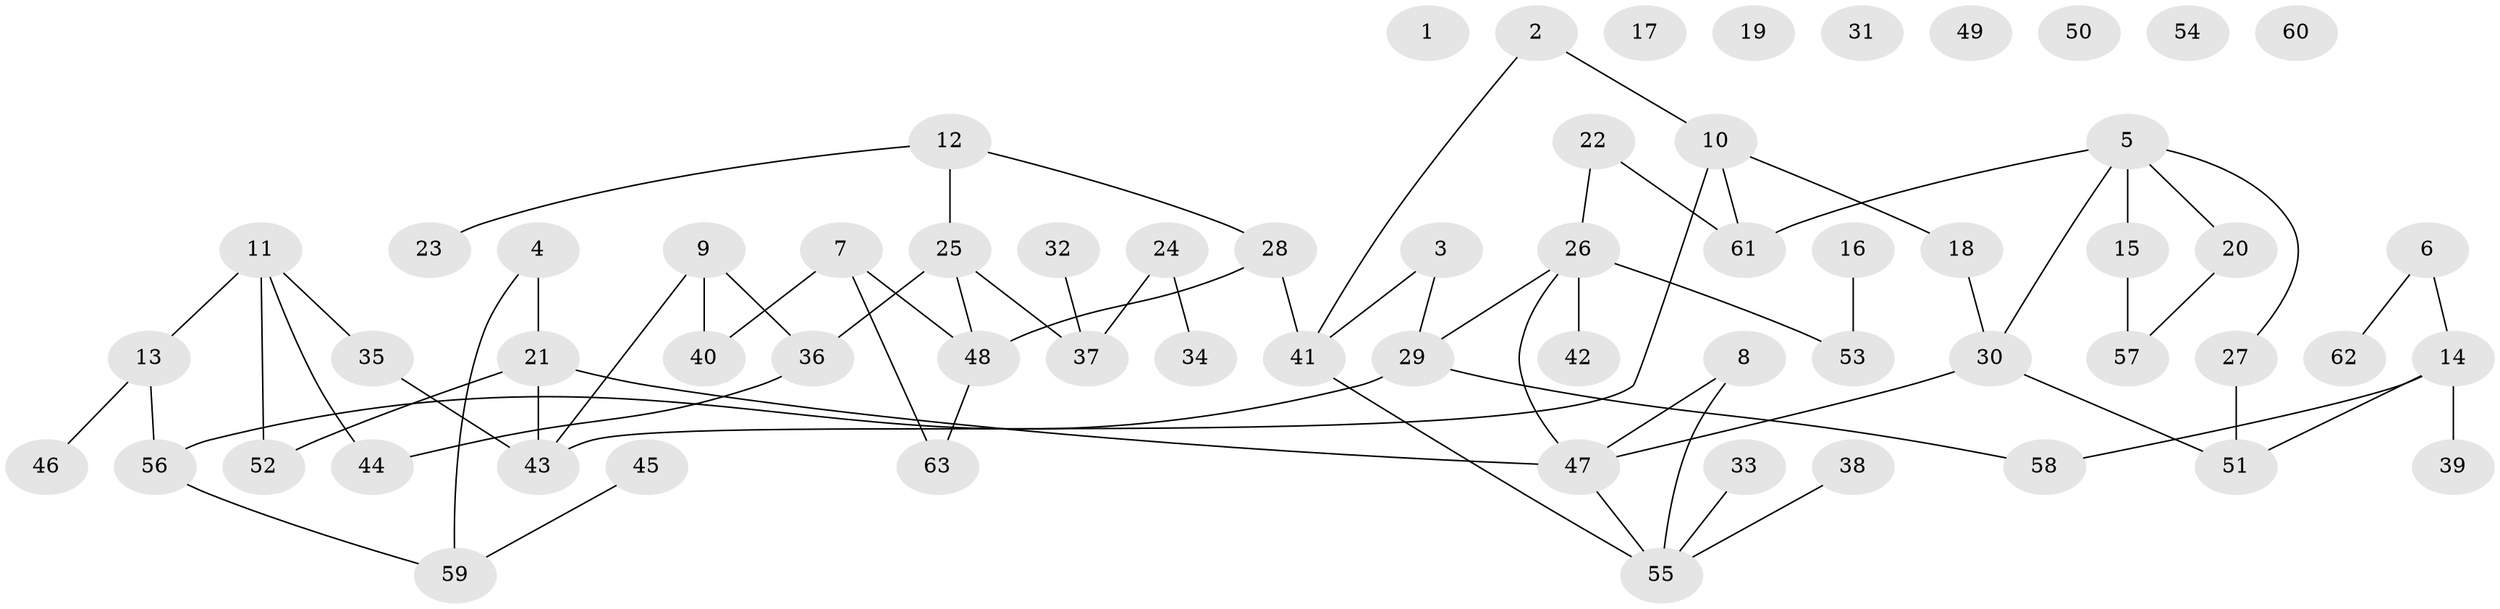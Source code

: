 // coarse degree distribution, {0: 0.18181818181818182, 2: 0.18181818181818182, 3: 0.13636363636363635, 4: 0.20454545454545456, 1: 0.20454545454545456, 5: 0.06818181818181818, 6: 0.022727272727272728}
// Generated by graph-tools (version 1.1) at 2025/23/03/03/25 07:23:29]
// undirected, 63 vertices, 71 edges
graph export_dot {
graph [start="1"]
  node [color=gray90,style=filled];
  1;
  2;
  3;
  4;
  5;
  6;
  7;
  8;
  9;
  10;
  11;
  12;
  13;
  14;
  15;
  16;
  17;
  18;
  19;
  20;
  21;
  22;
  23;
  24;
  25;
  26;
  27;
  28;
  29;
  30;
  31;
  32;
  33;
  34;
  35;
  36;
  37;
  38;
  39;
  40;
  41;
  42;
  43;
  44;
  45;
  46;
  47;
  48;
  49;
  50;
  51;
  52;
  53;
  54;
  55;
  56;
  57;
  58;
  59;
  60;
  61;
  62;
  63;
  2 -- 10;
  2 -- 41;
  3 -- 29;
  3 -- 41;
  4 -- 21;
  4 -- 59;
  5 -- 15;
  5 -- 20;
  5 -- 27;
  5 -- 30;
  5 -- 61;
  6 -- 14;
  6 -- 62;
  7 -- 40;
  7 -- 48;
  7 -- 63;
  8 -- 47;
  8 -- 55;
  9 -- 36;
  9 -- 40;
  9 -- 43;
  10 -- 18;
  10 -- 43;
  10 -- 61;
  11 -- 13;
  11 -- 35;
  11 -- 44;
  11 -- 52;
  12 -- 23;
  12 -- 25;
  12 -- 28;
  13 -- 46;
  13 -- 56;
  14 -- 39;
  14 -- 51;
  14 -- 58;
  15 -- 57;
  16 -- 53;
  18 -- 30;
  20 -- 57;
  21 -- 43;
  21 -- 47;
  21 -- 52;
  22 -- 26;
  22 -- 61;
  24 -- 34;
  24 -- 37;
  25 -- 36;
  25 -- 37;
  25 -- 48;
  26 -- 29;
  26 -- 42;
  26 -- 47;
  26 -- 53;
  27 -- 51;
  28 -- 41;
  28 -- 48;
  29 -- 56;
  29 -- 58;
  30 -- 47;
  30 -- 51;
  32 -- 37;
  33 -- 55;
  35 -- 43;
  36 -- 44;
  38 -- 55;
  41 -- 55;
  45 -- 59;
  47 -- 55;
  48 -- 63;
  56 -- 59;
}
